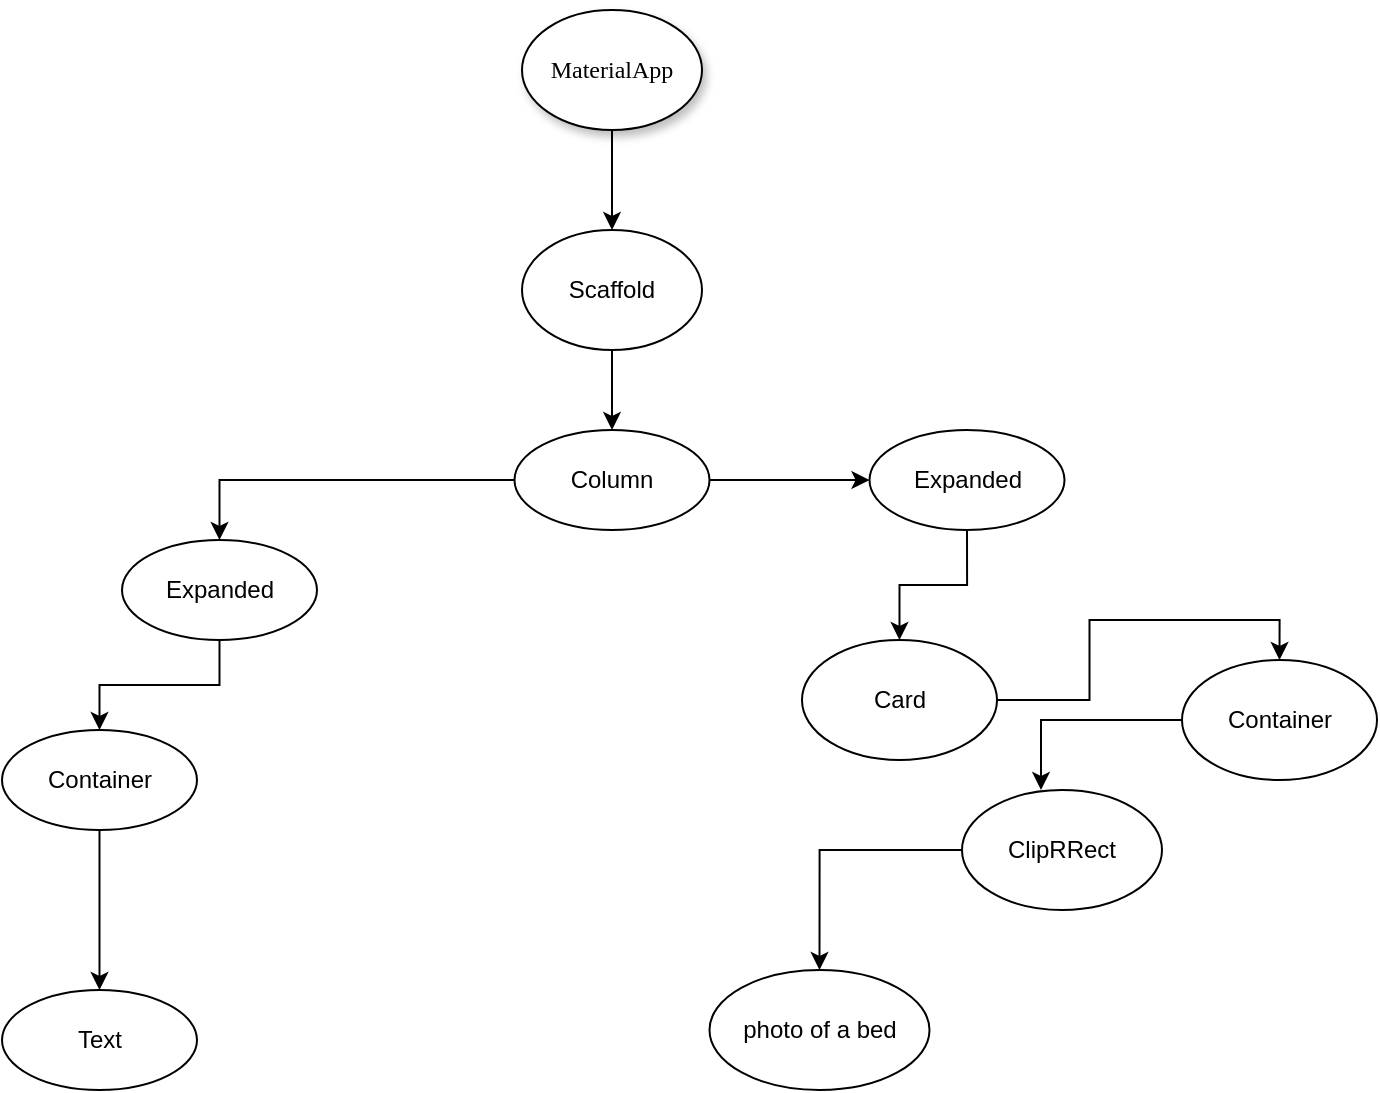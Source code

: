 <mxfile version="14.3.2" type="github">
  <diagram name="Page-1" id="42789a77-a242-8287-6e28-9cd8cfd52e62">
    <mxGraphModel dx="868" dy="484" grid="1" gridSize="10" guides="1" tooltips="1" connect="1" arrows="1" fold="1" page="1" pageScale="1" pageWidth="1100" pageHeight="850" background="#ffffff" math="0" shadow="0">
      <root>
        <mxCell id="0" />
        <mxCell id="1" parent="0" />
        <mxCell id="hsnfMFslFAVzhNeBVYDI-7" style="edgeStyle=orthogonalEdgeStyle;rounded=0;orthogonalLoop=1;jettySize=auto;html=1;entryX=0.5;entryY=0;entryDx=0;entryDy=0;" edge="1" parent="1" source="1ea317790d2ca983-1" target="hsnfMFslFAVzhNeBVYDI-1">
          <mxGeometry relative="1" as="geometry" />
        </mxCell>
        <mxCell id="1ea317790d2ca983-1" value="MaterialApp" style="ellipse;whiteSpace=wrap;html=1;rounded=0;shadow=1;comic=0;labelBackgroundColor=none;strokeWidth=1;fontFamily=Verdana;fontSize=12;align=center;" parent="1" vertex="1">
          <mxGeometry x="450" y="40" width="90" height="60" as="geometry" />
        </mxCell>
        <mxCell id="hsnfMFslFAVzhNeBVYDI-8" value="" style="edgeStyle=orthogonalEdgeStyle;rounded=0;orthogonalLoop=1;jettySize=auto;html=1;" edge="1" parent="1" source="hsnfMFslFAVzhNeBVYDI-1" target="hsnfMFslFAVzhNeBVYDI-4">
          <mxGeometry relative="1" as="geometry">
            <Array as="points">
              <mxPoint x="495" y="270" />
              <mxPoint x="495" y="270" />
            </Array>
          </mxGeometry>
        </mxCell>
        <mxCell id="hsnfMFslFAVzhNeBVYDI-1" value="Scaffold" style="ellipse;whiteSpace=wrap;html=1;" vertex="1" parent="1">
          <mxGeometry x="450" y="150" width="90" height="60" as="geometry" />
        </mxCell>
        <mxCell id="hsnfMFslFAVzhNeBVYDI-10" style="edgeStyle=orthogonalEdgeStyle;rounded=0;orthogonalLoop=1;jettySize=auto;html=1;entryX=0.5;entryY=0;entryDx=0;entryDy=0;" edge="1" parent="1" source="hsnfMFslFAVzhNeBVYDI-2" target="hsnfMFslFAVzhNeBVYDI-3">
          <mxGeometry relative="1" as="geometry" />
        </mxCell>
        <mxCell id="hsnfMFslFAVzhNeBVYDI-2" value="Card" style="ellipse;whiteSpace=wrap;html=1;" vertex="1" parent="1">
          <mxGeometry x="590" y="355" width="97.5" height="60" as="geometry" />
        </mxCell>
        <mxCell id="hsnfMFslFAVzhNeBVYDI-15" style="edgeStyle=orthogonalEdgeStyle;rounded=0;orthogonalLoop=1;jettySize=auto;html=1;entryX=0.395;entryY=0;entryDx=0;entryDy=0;entryPerimeter=0;" edge="1" parent="1" source="hsnfMFslFAVzhNeBVYDI-3" target="hsnfMFslFAVzhNeBVYDI-5">
          <mxGeometry relative="1" as="geometry" />
        </mxCell>
        <mxCell id="hsnfMFslFAVzhNeBVYDI-3" value="Container" style="ellipse;whiteSpace=wrap;html=1;" vertex="1" parent="1">
          <mxGeometry x="780" y="365" width="97.5" height="60" as="geometry" />
        </mxCell>
        <mxCell id="hsnfMFslFAVzhNeBVYDI-18" value="" style="edgeStyle=orthogonalEdgeStyle;rounded=0;orthogonalLoop=1;jettySize=auto;html=1;" edge="1" parent="1" source="hsnfMFslFAVzhNeBVYDI-4" target="hsnfMFslFAVzhNeBVYDI-17">
          <mxGeometry relative="1" as="geometry" />
        </mxCell>
        <mxCell id="hsnfMFslFAVzhNeBVYDI-24" value="" style="edgeStyle=orthogonalEdgeStyle;rounded=0;orthogonalLoop=1;jettySize=auto;html=1;" edge="1" parent="1" source="hsnfMFslFAVzhNeBVYDI-4" target="hsnfMFslFAVzhNeBVYDI-23">
          <mxGeometry relative="1" as="geometry" />
        </mxCell>
        <mxCell id="hsnfMFslFAVzhNeBVYDI-4" value="Column" style="ellipse;whiteSpace=wrap;html=1;" vertex="1" parent="1">
          <mxGeometry x="446.25" y="250" width="97.5" height="50" as="geometry" />
        </mxCell>
        <mxCell id="hsnfMFslFAVzhNeBVYDI-13" value="" style="edgeStyle=orthogonalEdgeStyle;rounded=0;orthogonalLoop=1;jettySize=auto;html=1;" edge="1" parent="1" source="hsnfMFslFAVzhNeBVYDI-5" target="hsnfMFslFAVzhNeBVYDI-12">
          <mxGeometry relative="1" as="geometry" />
        </mxCell>
        <mxCell id="hsnfMFslFAVzhNeBVYDI-5" value="ClipRRect" style="ellipse;whiteSpace=wrap;html=1;" vertex="1" parent="1">
          <mxGeometry x="670" y="430" width="100" height="60" as="geometry" />
        </mxCell>
        <mxCell id="hsnfMFslFAVzhNeBVYDI-12" value="photo of a bed" style="ellipse;whiteSpace=wrap;html=1;" vertex="1" parent="1">
          <mxGeometry x="543.75" y="520" width="110" height="60" as="geometry" />
        </mxCell>
        <mxCell id="hsnfMFslFAVzhNeBVYDI-20" value="" style="edgeStyle=orthogonalEdgeStyle;rounded=0;orthogonalLoop=1;jettySize=auto;html=1;" edge="1" parent="1" source="hsnfMFslFAVzhNeBVYDI-17" target="hsnfMFslFAVzhNeBVYDI-19">
          <mxGeometry relative="1" as="geometry" />
        </mxCell>
        <mxCell id="hsnfMFslFAVzhNeBVYDI-17" value="Expanded" style="ellipse;whiteSpace=wrap;html=1;" vertex="1" parent="1">
          <mxGeometry x="250" y="305" width="97.5" height="50" as="geometry" />
        </mxCell>
        <mxCell id="hsnfMFslFAVzhNeBVYDI-22" value="" style="edgeStyle=orthogonalEdgeStyle;rounded=0;orthogonalLoop=1;jettySize=auto;html=1;" edge="1" parent="1" source="hsnfMFslFAVzhNeBVYDI-19" target="hsnfMFslFAVzhNeBVYDI-21">
          <mxGeometry relative="1" as="geometry" />
        </mxCell>
        <mxCell id="hsnfMFslFAVzhNeBVYDI-19" value="Container" style="ellipse;whiteSpace=wrap;html=1;" vertex="1" parent="1">
          <mxGeometry x="190" y="400" width="97.5" height="50" as="geometry" />
        </mxCell>
        <mxCell id="hsnfMFslFAVzhNeBVYDI-21" value="Text" style="ellipse;whiteSpace=wrap;html=1;" vertex="1" parent="1">
          <mxGeometry x="190" y="530" width="97.5" height="50" as="geometry" />
        </mxCell>
        <mxCell id="hsnfMFslFAVzhNeBVYDI-25" value="" style="edgeStyle=orthogonalEdgeStyle;rounded=0;orthogonalLoop=1;jettySize=auto;html=1;" edge="1" parent="1" source="hsnfMFslFAVzhNeBVYDI-23" target="hsnfMFslFAVzhNeBVYDI-2">
          <mxGeometry relative="1" as="geometry" />
        </mxCell>
        <mxCell id="hsnfMFslFAVzhNeBVYDI-23" value="Expanded" style="ellipse;whiteSpace=wrap;html=1;" vertex="1" parent="1">
          <mxGeometry x="623.75" y="250" width="97.5" height="50" as="geometry" />
        </mxCell>
      </root>
    </mxGraphModel>
  </diagram>
</mxfile>
